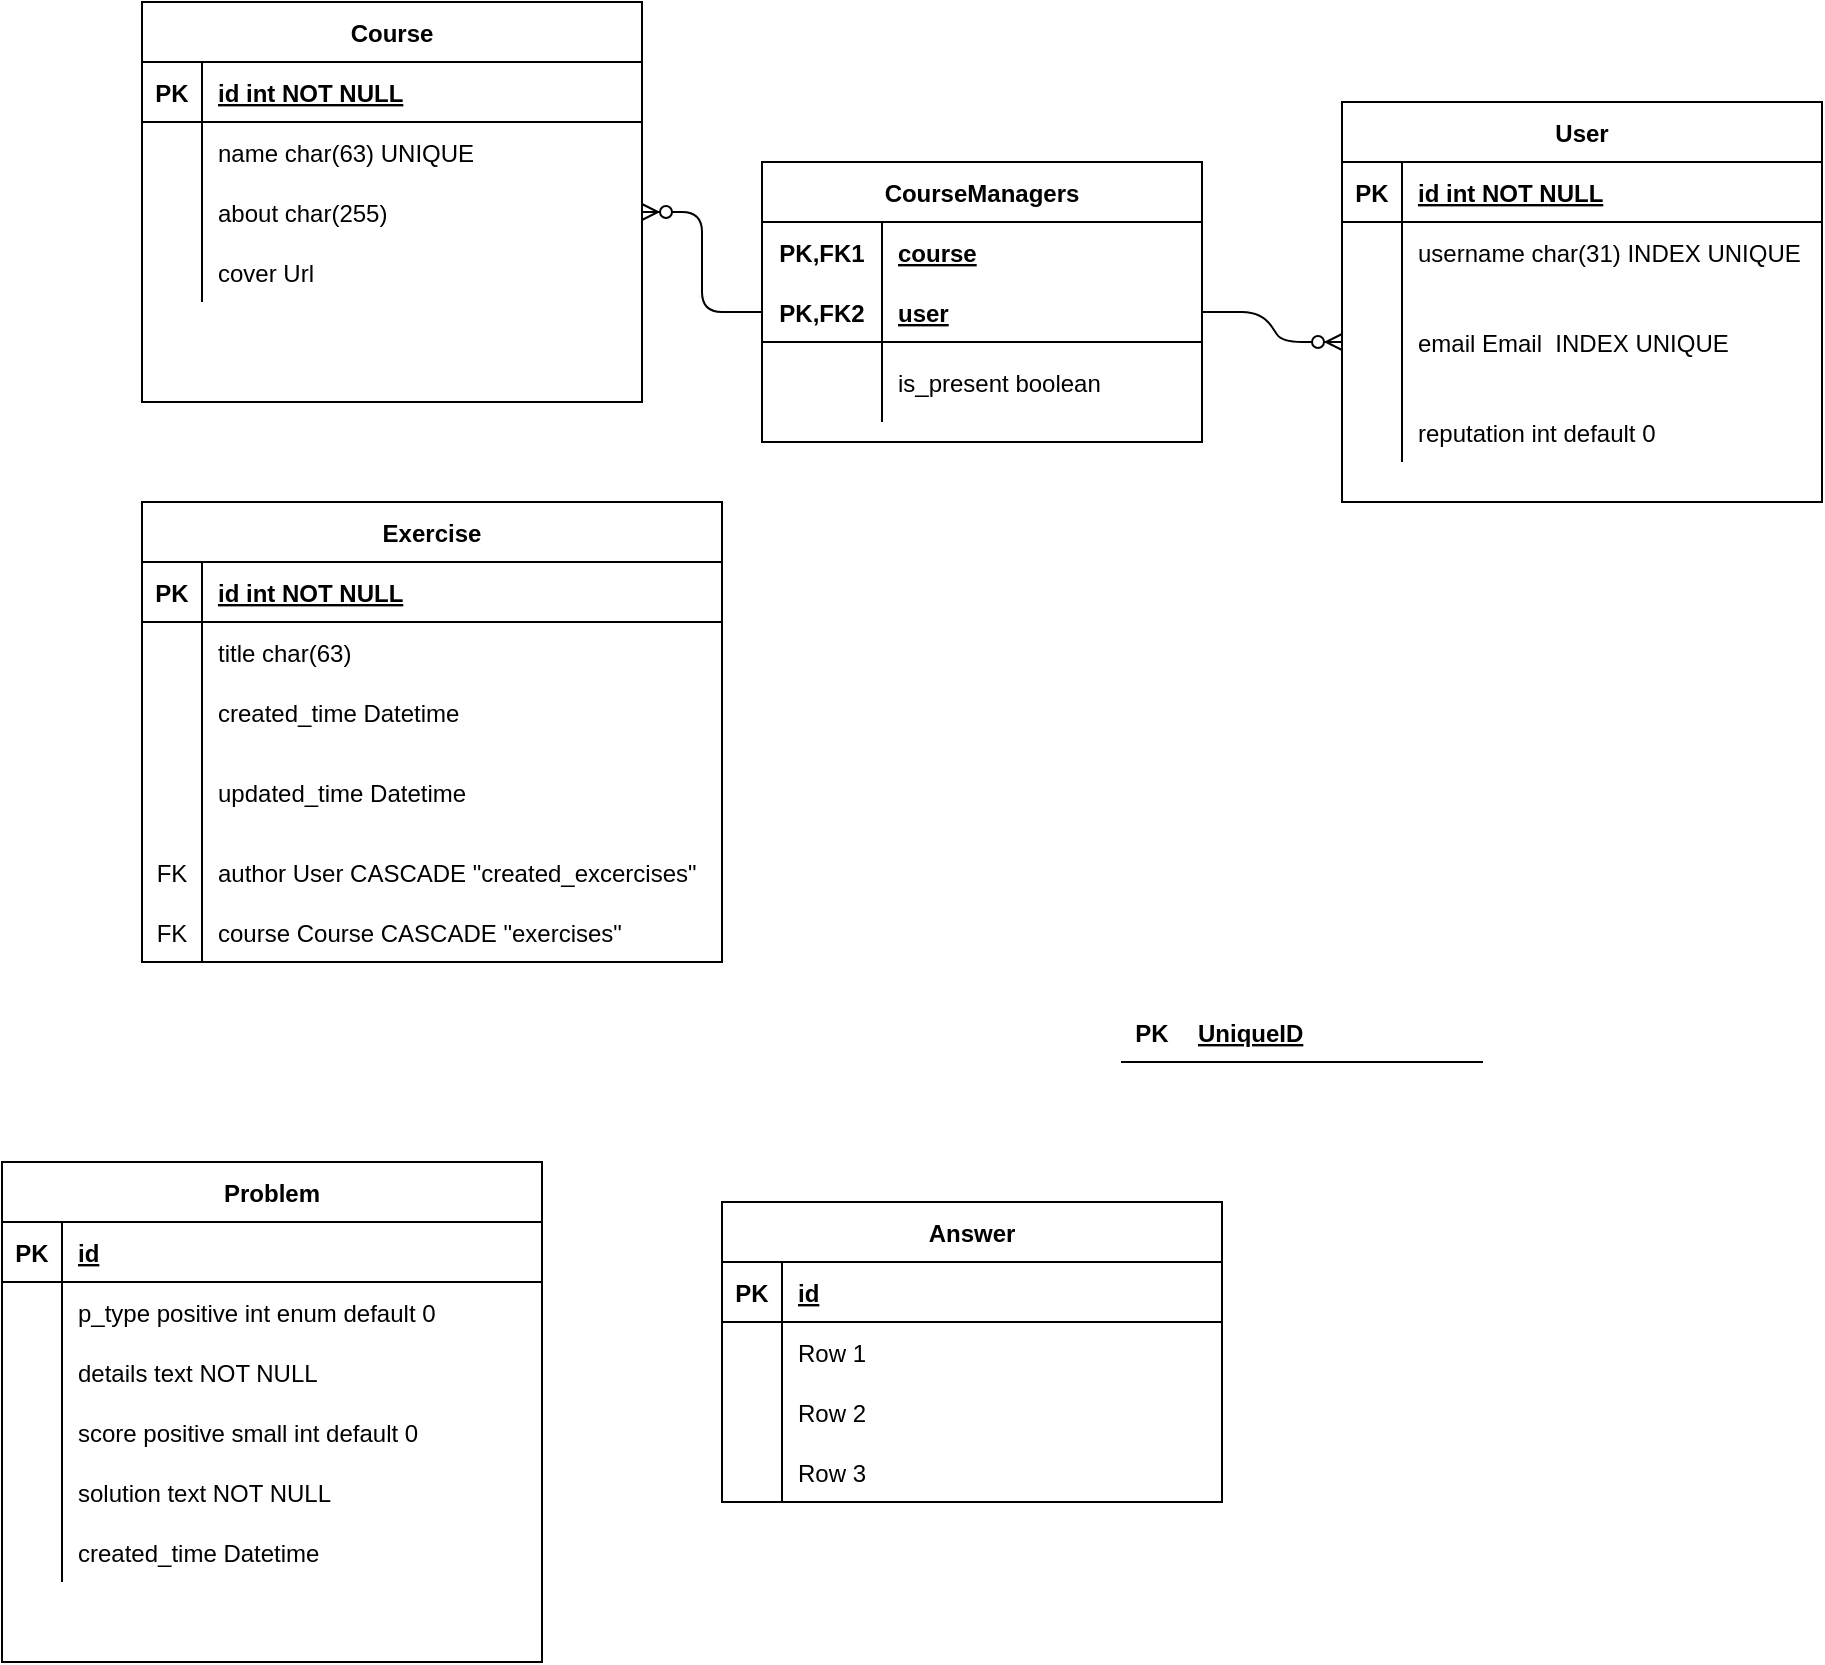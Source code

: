 <mxfile version="14.6.11" type="github">
  <diagram id="R2lEEEUBdFMjLlhIrx00" name="Page-1">
    <mxGraphModel dx="2781" dy="523" grid="1" gridSize="10" guides="1" tooltips="1" connect="1" arrows="1" fold="1" page="1" pageScale="1" pageWidth="2000" pageHeight="2000" math="0" shadow="0" extFonts="Permanent Marker^https://fonts.googleapis.com/css?family=Permanent+Marker">
      <root>
        <mxCell id="0" />
        <mxCell id="1" parent="0" />
        <mxCell id="C-vyLk0tnHw3VtMMgP7b-2" value="Course" style="shape=table;startSize=30;container=1;collapsible=1;childLayout=tableLayout;fixedRows=1;rowLines=0;fontStyle=1;align=center;resizeLast=1;" parent="1" vertex="1">
          <mxGeometry x="-230" y="270" width="250" height="200" as="geometry" />
        </mxCell>
        <mxCell id="C-vyLk0tnHw3VtMMgP7b-3" value="" style="shape=partialRectangle;collapsible=0;dropTarget=0;pointerEvents=0;fillColor=none;points=[[0,0.5],[1,0.5]];portConstraint=eastwest;top=0;left=0;right=0;bottom=1;" parent="C-vyLk0tnHw3VtMMgP7b-2" vertex="1">
          <mxGeometry y="30" width="250" height="30" as="geometry" />
        </mxCell>
        <mxCell id="C-vyLk0tnHw3VtMMgP7b-4" value="PK" style="shape=partialRectangle;overflow=hidden;connectable=0;fillColor=none;top=0;left=0;bottom=0;right=0;fontStyle=1;" parent="C-vyLk0tnHw3VtMMgP7b-3" vertex="1">
          <mxGeometry width="30" height="30" as="geometry" />
        </mxCell>
        <mxCell id="C-vyLk0tnHw3VtMMgP7b-5" value="id int NOT NULL " style="shape=partialRectangle;overflow=hidden;connectable=0;fillColor=none;top=0;left=0;bottom=0;right=0;align=left;spacingLeft=6;fontStyle=5;" parent="C-vyLk0tnHw3VtMMgP7b-3" vertex="1">
          <mxGeometry x="30" width="220" height="30" as="geometry" />
        </mxCell>
        <mxCell id="C-vyLk0tnHw3VtMMgP7b-9" value="" style="shape=partialRectangle;collapsible=0;dropTarget=0;pointerEvents=0;fillColor=none;points=[[0,0.5],[1,0.5]];portConstraint=eastwest;top=0;left=0;right=0;bottom=0;" parent="C-vyLk0tnHw3VtMMgP7b-2" vertex="1">
          <mxGeometry y="60" width="250" height="30" as="geometry" />
        </mxCell>
        <mxCell id="C-vyLk0tnHw3VtMMgP7b-10" value="" style="shape=partialRectangle;overflow=hidden;connectable=0;fillColor=none;top=0;left=0;bottom=0;right=0;" parent="C-vyLk0tnHw3VtMMgP7b-9" vertex="1">
          <mxGeometry width="30" height="30" as="geometry" />
        </mxCell>
        <mxCell id="C-vyLk0tnHw3VtMMgP7b-11" value="name char(63) UNIQUE" style="shape=partialRectangle;overflow=hidden;connectable=0;fillColor=none;top=0;left=0;bottom=0;right=0;align=left;spacingLeft=6;" parent="C-vyLk0tnHw3VtMMgP7b-9" vertex="1">
          <mxGeometry x="30" width="220" height="30" as="geometry" />
        </mxCell>
        <mxCell id="3Uc0mJd-7IxkceaXmBN4-39" value="" style="shape=partialRectangle;collapsible=0;dropTarget=0;pointerEvents=0;fillColor=none;top=0;left=0;bottom=0;right=0;points=[[0,0.5],[1,0.5]];portConstraint=eastwest;align=center;" vertex="1" parent="C-vyLk0tnHw3VtMMgP7b-2">
          <mxGeometry y="90" width="250" height="30" as="geometry" />
        </mxCell>
        <mxCell id="3Uc0mJd-7IxkceaXmBN4-40" value="" style="shape=partialRectangle;connectable=0;fillColor=none;top=0;left=0;bottom=0;right=0;editable=1;overflow=hidden;" vertex="1" parent="3Uc0mJd-7IxkceaXmBN4-39">
          <mxGeometry width="30" height="30" as="geometry" />
        </mxCell>
        <mxCell id="3Uc0mJd-7IxkceaXmBN4-41" value="about char(255)" style="shape=partialRectangle;connectable=0;fillColor=none;top=0;left=0;bottom=0;right=0;align=left;spacingLeft=6;overflow=hidden;" vertex="1" parent="3Uc0mJd-7IxkceaXmBN4-39">
          <mxGeometry x="30" width="220" height="30" as="geometry" />
        </mxCell>
        <mxCell id="3Uc0mJd-7IxkceaXmBN4-42" value="" style="shape=partialRectangle;collapsible=0;dropTarget=0;pointerEvents=0;fillColor=none;top=0;left=0;bottom=0;right=0;points=[[0,0.5],[1,0.5]];portConstraint=eastwest;align=center;" vertex="1" parent="C-vyLk0tnHw3VtMMgP7b-2">
          <mxGeometry y="120" width="250" height="30" as="geometry" />
        </mxCell>
        <mxCell id="3Uc0mJd-7IxkceaXmBN4-43" value="" style="shape=partialRectangle;connectable=0;fillColor=none;top=0;left=0;bottom=0;right=0;editable=1;overflow=hidden;" vertex="1" parent="3Uc0mJd-7IxkceaXmBN4-42">
          <mxGeometry width="30" height="30" as="geometry" />
        </mxCell>
        <mxCell id="3Uc0mJd-7IxkceaXmBN4-44" value="cover Url" style="shape=partialRectangle;connectable=0;fillColor=none;top=0;left=0;bottom=0;right=0;align=left;spacingLeft=6;overflow=hidden;" vertex="1" parent="3Uc0mJd-7IxkceaXmBN4-42">
          <mxGeometry x="30" width="220" height="30" as="geometry" />
        </mxCell>
        <mxCell id="C-vyLk0tnHw3VtMMgP7b-13" value="Exercise" style="shape=table;startSize=30;container=1;collapsible=1;childLayout=tableLayout;fixedRows=1;rowLines=0;fontStyle=1;align=center;resizeLast=1;" parent="1" vertex="1">
          <mxGeometry x="-230" y="520" width="290" height="230" as="geometry" />
        </mxCell>
        <mxCell id="C-vyLk0tnHw3VtMMgP7b-14" value="" style="shape=partialRectangle;collapsible=0;dropTarget=0;pointerEvents=0;fillColor=none;points=[[0,0.5],[1,0.5]];portConstraint=eastwest;top=0;left=0;right=0;bottom=1;" parent="C-vyLk0tnHw3VtMMgP7b-13" vertex="1">
          <mxGeometry y="30" width="290" height="30" as="geometry" />
        </mxCell>
        <mxCell id="C-vyLk0tnHw3VtMMgP7b-15" value="PK" style="shape=partialRectangle;overflow=hidden;connectable=0;fillColor=none;top=0;left=0;bottom=0;right=0;fontStyle=1;" parent="C-vyLk0tnHw3VtMMgP7b-14" vertex="1">
          <mxGeometry width="30" height="30" as="geometry" />
        </mxCell>
        <mxCell id="C-vyLk0tnHw3VtMMgP7b-16" value="id int NOT NULL " style="shape=partialRectangle;overflow=hidden;connectable=0;fillColor=none;top=0;left=0;bottom=0;right=0;align=left;spacingLeft=6;fontStyle=5;" parent="C-vyLk0tnHw3VtMMgP7b-14" vertex="1">
          <mxGeometry x="30" width="260" height="30" as="geometry" />
        </mxCell>
        <mxCell id="C-vyLk0tnHw3VtMMgP7b-20" value="" style="shape=partialRectangle;collapsible=0;dropTarget=0;pointerEvents=0;fillColor=none;points=[[0,0.5],[1,0.5]];portConstraint=eastwest;top=0;left=0;right=0;bottom=0;" parent="C-vyLk0tnHw3VtMMgP7b-13" vertex="1">
          <mxGeometry y="60" width="290" height="30" as="geometry" />
        </mxCell>
        <mxCell id="C-vyLk0tnHw3VtMMgP7b-21" value="" style="shape=partialRectangle;overflow=hidden;connectable=0;fillColor=none;top=0;left=0;bottom=0;right=0;" parent="C-vyLk0tnHw3VtMMgP7b-20" vertex="1">
          <mxGeometry width="30" height="30" as="geometry" />
        </mxCell>
        <mxCell id="C-vyLk0tnHw3VtMMgP7b-22" value="title char(63)" style="shape=partialRectangle;overflow=hidden;connectable=0;fillColor=none;top=0;left=0;bottom=0;right=0;align=left;spacingLeft=6;" parent="C-vyLk0tnHw3VtMMgP7b-20" vertex="1">
          <mxGeometry x="30" width="260" height="30" as="geometry" />
        </mxCell>
        <mxCell id="3Uc0mJd-7IxkceaXmBN4-62" value="" style="shape=partialRectangle;collapsible=0;dropTarget=0;pointerEvents=0;fillColor=none;top=0;left=0;bottom=0;right=0;points=[[0,0.5],[1,0.5]];portConstraint=eastwest;align=center;" vertex="1" parent="C-vyLk0tnHw3VtMMgP7b-13">
          <mxGeometry y="90" width="290" height="30" as="geometry" />
        </mxCell>
        <mxCell id="3Uc0mJd-7IxkceaXmBN4-63" value="" style="shape=partialRectangle;connectable=0;fillColor=none;top=0;left=0;bottom=0;right=0;editable=1;overflow=hidden;" vertex="1" parent="3Uc0mJd-7IxkceaXmBN4-62">
          <mxGeometry width="30" height="30" as="geometry" />
        </mxCell>
        <mxCell id="3Uc0mJd-7IxkceaXmBN4-64" value="created_time Datetime" style="shape=partialRectangle;connectable=0;fillColor=none;top=0;left=0;bottom=0;right=0;align=left;spacingLeft=6;overflow=hidden;" vertex="1" parent="3Uc0mJd-7IxkceaXmBN4-62">
          <mxGeometry x="30" width="260" height="30" as="geometry" />
        </mxCell>
        <mxCell id="3Uc0mJd-7IxkceaXmBN4-65" value="" style="shape=partialRectangle;collapsible=0;dropTarget=0;pointerEvents=0;fillColor=none;top=0;left=0;bottom=0;right=0;points=[[0,0.5],[1,0.5]];portConstraint=eastwest;align=center;" vertex="1" parent="C-vyLk0tnHw3VtMMgP7b-13">
          <mxGeometry y="120" width="290" height="50" as="geometry" />
        </mxCell>
        <mxCell id="3Uc0mJd-7IxkceaXmBN4-66" value="" style="shape=partialRectangle;connectable=0;fillColor=none;top=0;left=0;bottom=0;right=0;editable=1;overflow=hidden;" vertex="1" parent="3Uc0mJd-7IxkceaXmBN4-65">
          <mxGeometry width="30" height="50" as="geometry" />
        </mxCell>
        <mxCell id="3Uc0mJd-7IxkceaXmBN4-67" value="updated_time Datetime" style="shape=partialRectangle;connectable=0;fillColor=none;top=0;left=0;bottom=0;right=0;align=left;spacingLeft=6;overflow=hidden;" vertex="1" parent="3Uc0mJd-7IxkceaXmBN4-65">
          <mxGeometry x="30" width="260" height="50" as="geometry" />
        </mxCell>
        <mxCell id="3Uc0mJd-7IxkceaXmBN4-72" value="" style="shape=partialRectangle;collapsible=0;dropTarget=0;pointerEvents=0;fillColor=none;top=0;left=0;bottom=0;right=0;points=[[0,0.5],[1,0.5]];portConstraint=eastwest;align=center;" vertex="1" parent="C-vyLk0tnHw3VtMMgP7b-13">
          <mxGeometry y="170" width="290" height="30" as="geometry" />
        </mxCell>
        <mxCell id="3Uc0mJd-7IxkceaXmBN4-73" value="FK" style="shape=partialRectangle;connectable=0;fillColor=none;top=0;left=0;bottom=0;right=0;fontStyle=0;overflow=hidden;" vertex="1" parent="3Uc0mJd-7IxkceaXmBN4-72">
          <mxGeometry width="30" height="30" as="geometry" />
        </mxCell>
        <mxCell id="3Uc0mJd-7IxkceaXmBN4-74" value="author User CASCADE &quot;created_excercises&quot;" style="shape=partialRectangle;connectable=0;fillColor=none;top=0;left=0;bottom=0;right=0;align=left;spacingLeft=6;fontStyle=0;overflow=hidden;" vertex="1" parent="3Uc0mJd-7IxkceaXmBN4-72">
          <mxGeometry x="30" width="260" height="30" as="geometry" />
        </mxCell>
        <mxCell id="3Uc0mJd-7IxkceaXmBN4-75" value="" style="shape=partialRectangle;collapsible=0;dropTarget=0;pointerEvents=0;fillColor=none;top=0;left=0;bottom=0;right=0;points=[[0,0.5],[1,0.5]];portConstraint=eastwest;align=center;" vertex="1" parent="C-vyLk0tnHw3VtMMgP7b-13">
          <mxGeometry y="200" width="290" height="30" as="geometry" />
        </mxCell>
        <mxCell id="3Uc0mJd-7IxkceaXmBN4-76" value="FK" style="shape=partialRectangle;connectable=0;fillColor=none;top=0;left=0;bottom=0;right=0;fontStyle=0;overflow=hidden;" vertex="1" parent="3Uc0mJd-7IxkceaXmBN4-75">
          <mxGeometry width="30" height="30" as="geometry" />
        </mxCell>
        <mxCell id="3Uc0mJd-7IxkceaXmBN4-77" value="course Course CASCADE &quot;exercises&quot;" style="shape=partialRectangle;connectable=0;fillColor=none;top=0;left=0;bottom=0;right=0;align=left;spacingLeft=6;fontStyle=0;overflow=hidden;" vertex="1" parent="3Uc0mJd-7IxkceaXmBN4-75">
          <mxGeometry x="30" width="260" height="30" as="geometry" />
        </mxCell>
        <mxCell id="C-vyLk0tnHw3VtMMgP7b-23" value="User" style="shape=table;startSize=30;container=1;collapsible=1;childLayout=tableLayout;fixedRows=1;rowLines=0;fontStyle=1;align=center;resizeLast=1;" parent="1" vertex="1">
          <mxGeometry x="370" y="320" width="240" height="200" as="geometry">
            <mxRectangle x="120" y="120" width="60" height="30" as="alternateBounds" />
          </mxGeometry>
        </mxCell>
        <mxCell id="C-vyLk0tnHw3VtMMgP7b-24" value="" style="shape=partialRectangle;collapsible=0;dropTarget=0;pointerEvents=0;fillColor=none;points=[[0,0.5],[1,0.5]];portConstraint=eastwest;top=0;left=0;right=0;bottom=1;" parent="C-vyLk0tnHw3VtMMgP7b-23" vertex="1">
          <mxGeometry y="30" width="240" height="30" as="geometry" />
        </mxCell>
        <mxCell id="C-vyLk0tnHw3VtMMgP7b-25" value="PK" style="shape=partialRectangle;overflow=hidden;connectable=0;fillColor=none;top=0;left=0;bottom=0;right=0;fontStyle=1;" parent="C-vyLk0tnHw3VtMMgP7b-24" vertex="1">
          <mxGeometry width="30" height="30" as="geometry" />
        </mxCell>
        <mxCell id="C-vyLk0tnHw3VtMMgP7b-26" value="id int NOT NULL " style="shape=partialRectangle;overflow=hidden;connectable=0;fillColor=none;top=0;left=0;bottom=0;right=0;align=left;spacingLeft=6;fontStyle=5;" parent="C-vyLk0tnHw3VtMMgP7b-24" vertex="1">
          <mxGeometry x="30" width="210" height="30" as="geometry" />
        </mxCell>
        <mxCell id="C-vyLk0tnHw3VtMMgP7b-27" value="" style="shape=partialRectangle;collapsible=0;dropTarget=0;pointerEvents=0;fillColor=none;points=[[0,0.5],[1,0.5]];portConstraint=eastwest;top=0;left=0;right=0;bottom=0;" parent="C-vyLk0tnHw3VtMMgP7b-23" vertex="1">
          <mxGeometry y="60" width="240" height="30" as="geometry" />
        </mxCell>
        <mxCell id="C-vyLk0tnHw3VtMMgP7b-28" value="" style="shape=partialRectangle;overflow=hidden;connectable=0;fillColor=none;top=0;left=0;bottom=0;right=0;" parent="C-vyLk0tnHw3VtMMgP7b-27" vertex="1">
          <mxGeometry width="30" height="30" as="geometry" />
        </mxCell>
        <mxCell id="C-vyLk0tnHw3VtMMgP7b-29" value="username char(31) INDEX UNIQUE" style="shape=partialRectangle;overflow=hidden;connectable=0;fillColor=none;top=0;left=0;bottom=0;right=0;align=left;spacingLeft=6;" parent="C-vyLk0tnHw3VtMMgP7b-27" vertex="1">
          <mxGeometry x="30" width="210" height="30" as="geometry" />
        </mxCell>
        <mxCell id="3Uc0mJd-7IxkceaXmBN4-33" value="" style="shape=partialRectangle;collapsible=0;dropTarget=0;pointerEvents=0;fillColor=none;top=0;left=0;bottom=0;right=0;points=[[0,0.5],[1,0.5]];portConstraint=eastwest;align=center;" vertex="1" parent="C-vyLk0tnHw3VtMMgP7b-23">
          <mxGeometry y="90" width="240" height="60" as="geometry" />
        </mxCell>
        <mxCell id="3Uc0mJd-7IxkceaXmBN4-34" value="" style="shape=partialRectangle;connectable=0;fillColor=none;top=0;left=0;bottom=0;right=0;editable=1;overflow=hidden;" vertex="1" parent="3Uc0mJd-7IxkceaXmBN4-33">
          <mxGeometry width="30" height="60" as="geometry" />
        </mxCell>
        <mxCell id="3Uc0mJd-7IxkceaXmBN4-35" value="email Email  INDEX UNIQUE" style="shape=partialRectangle;connectable=0;fillColor=none;top=0;left=0;bottom=0;right=0;align=left;spacingLeft=6;overflow=hidden;" vertex="1" parent="3Uc0mJd-7IxkceaXmBN4-33">
          <mxGeometry x="30" width="210" height="60" as="geometry" />
        </mxCell>
        <mxCell id="3Uc0mJd-7IxkceaXmBN4-36" value="" style="shape=partialRectangle;collapsible=0;dropTarget=0;pointerEvents=0;fillColor=none;top=0;left=0;bottom=0;right=0;points=[[0,0.5],[1,0.5]];portConstraint=eastwest;align=center;" vertex="1" parent="C-vyLk0tnHw3VtMMgP7b-23">
          <mxGeometry y="150" width="240" height="30" as="geometry" />
        </mxCell>
        <mxCell id="3Uc0mJd-7IxkceaXmBN4-37" value="" style="shape=partialRectangle;connectable=0;fillColor=none;top=0;left=0;bottom=0;right=0;editable=1;overflow=hidden;" vertex="1" parent="3Uc0mJd-7IxkceaXmBN4-36">
          <mxGeometry width="30" height="30" as="geometry" />
        </mxCell>
        <mxCell id="3Uc0mJd-7IxkceaXmBN4-38" value="reputation int default 0" style="shape=partialRectangle;connectable=0;fillColor=none;top=0;left=0;bottom=0;right=0;align=left;spacingLeft=6;overflow=hidden;" vertex="1" parent="3Uc0mJd-7IxkceaXmBN4-36">
          <mxGeometry x="30" width="210" height="30" as="geometry" />
        </mxCell>
        <mxCell id="3Uc0mJd-7IxkceaXmBN4-1" value="Problem" style="shape=table;startSize=30;container=1;collapsible=1;childLayout=tableLayout;fixedRows=1;rowLines=0;fontStyle=1;align=center;resizeLast=1;" vertex="1" parent="1">
          <mxGeometry x="-300" y="850" width="270" height="250" as="geometry" />
        </mxCell>
        <mxCell id="3Uc0mJd-7IxkceaXmBN4-2" value="" style="shape=partialRectangle;collapsible=0;dropTarget=0;pointerEvents=0;fillColor=none;top=0;left=0;bottom=1;right=0;points=[[0,0.5],[1,0.5]];portConstraint=eastwest;" vertex="1" parent="3Uc0mJd-7IxkceaXmBN4-1">
          <mxGeometry y="30" width="270" height="30" as="geometry" />
        </mxCell>
        <mxCell id="3Uc0mJd-7IxkceaXmBN4-3" value="PK" style="shape=partialRectangle;connectable=0;fillColor=none;top=0;left=0;bottom=0;right=0;fontStyle=1;overflow=hidden;" vertex="1" parent="3Uc0mJd-7IxkceaXmBN4-2">
          <mxGeometry width="30" height="30" as="geometry" />
        </mxCell>
        <mxCell id="3Uc0mJd-7IxkceaXmBN4-4" value="id" style="shape=partialRectangle;connectable=0;fillColor=none;top=0;left=0;bottom=0;right=0;align=left;spacingLeft=6;fontStyle=5;overflow=hidden;" vertex="1" parent="3Uc0mJd-7IxkceaXmBN4-2">
          <mxGeometry x="30" width="240" height="30" as="geometry" />
        </mxCell>
        <mxCell id="3Uc0mJd-7IxkceaXmBN4-5" value="" style="shape=partialRectangle;collapsible=0;dropTarget=0;pointerEvents=0;fillColor=none;top=0;left=0;bottom=0;right=0;points=[[0,0.5],[1,0.5]];portConstraint=eastwest;" vertex="1" parent="3Uc0mJd-7IxkceaXmBN4-1">
          <mxGeometry y="60" width="270" height="30" as="geometry" />
        </mxCell>
        <mxCell id="3Uc0mJd-7IxkceaXmBN4-6" value="" style="shape=partialRectangle;connectable=0;fillColor=none;top=0;left=0;bottom=0;right=0;editable=1;overflow=hidden;" vertex="1" parent="3Uc0mJd-7IxkceaXmBN4-5">
          <mxGeometry width="30" height="30" as="geometry" />
        </mxCell>
        <mxCell id="3Uc0mJd-7IxkceaXmBN4-7" value="p_type positive int enum default 0" style="shape=partialRectangle;connectable=0;fillColor=none;top=0;left=0;bottom=0;right=0;align=left;spacingLeft=6;overflow=hidden;" vertex="1" parent="3Uc0mJd-7IxkceaXmBN4-5">
          <mxGeometry x="30" width="240" height="30" as="geometry" />
        </mxCell>
        <mxCell id="3Uc0mJd-7IxkceaXmBN4-8" value="" style="shape=partialRectangle;collapsible=0;dropTarget=0;pointerEvents=0;fillColor=none;top=0;left=0;bottom=0;right=0;points=[[0,0.5],[1,0.5]];portConstraint=eastwest;" vertex="1" parent="3Uc0mJd-7IxkceaXmBN4-1">
          <mxGeometry y="90" width="270" height="30" as="geometry" />
        </mxCell>
        <mxCell id="3Uc0mJd-7IxkceaXmBN4-9" value="" style="shape=partialRectangle;connectable=0;fillColor=none;top=0;left=0;bottom=0;right=0;editable=1;overflow=hidden;" vertex="1" parent="3Uc0mJd-7IxkceaXmBN4-8">
          <mxGeometry width="30" height="30" as="geometry" />
        </mxCell>
        <mxCell id="3Uc0mJd-7IxkceaXmBN4-10" value="details text NOT NULL" style="shape=partialRectangle;connectable=0;fillColor=none;top=0;left=0;bottom=0;right=0;align=left;spacingLeft=6;overflow=hidden;" vertex="1" parent="3Uc0mJd-7IxkceaXmBN4-8">
          <mxGeometry x="30" width="240" height="30" as="geometry" />
        </mxCell>
        <mxCell id="3Uc0mJd-7IxkceaXmBN4-11" value="" style="shape=partialRectangle;collapsible=0;dropTarget=0;pointerEvents=0;fillColor=none;top=0;left=0;bottom=0;right=0;points=[[0,0.5],[1,0.5]];portConstraint=eastwest;" vertex="1" parent="3Uc0mJd-7IxkceaXmBN4-1">
          <mxGeometry y="120" width="270" height="30" as="geometry" />
        </mxCell>
        <mxCell id="3Uc0mJd-7IxkceaXmBN4-12" value="" style="shape=partialRectangle;connectable=0;fillColor=none;top=0;left=0;bottom=0;right=0;editable=1;overflow=hidden;" vertex="1" parent="3Uc0mJd-7IxkceaXmBN4-11">
          <mxGeometry width="30" height="30" as="geometry" />
        </mxCell>
        <mxCell id="3Uc0mJd-7IxkceaXmBN4-13" value="score positive small int default 0" style="shape=partialRectangle;connectable=0;fillColor=none;top=0;left=0;bottom=0;right=0;align=left;spacingLeft=6;overflow=hidden;" vertex="1" parent="3Uc0mJd-7IxkceaXmBN4-11">
          <mxGeometry x="30" width="240" height="30" as="geometry" />
        </mxCell>
        <mxCell id="3Uc0mJd-7IxkceaXmBN4-79" value="" style="shape=partialRectangle;collapsible=0;dropTarget=0;pointerEvents=0;fillColor=none;top=0;left=0;bottom=0;right=0;points=[[0,0.5],[1,0.5]];portConstraint=eastwest;" vertex="1" parent="3Uc0mJd-7IxkceaXmBN4-1">
          <mxGeometry y="150" width="270" height="30" as="geometry" />
        </mxCell>
        <mxCell id="3Uc0mJd-7IxkceaXmBN4-80" value="" style="shape=partialRectangle;connectable=0;fillColor=none;top=0;left=0;bottom=0;right=0;editable=1;overflow=hidden;" vertex="1" parent="3Uc0mJd-7IxkceaXmBN4-79">
          <mxGeometry width="30" height="30" as="geometry" />
        </mxCell>
        <mxCell id="3Uc0mJd-7IxkceaXmBN4-81" value="solution text NOT NULL" style="shape=partialRectangle;connectable=0;fillColor=none;top=0;left=0;bottom=0;right=0;align=left;spacingLeft=6;overflow=hidden;" vertex="1" parent="3Uc0mJd-7IxkceaXmBN4-79">
          <mxGeometry x="30" width="240" height="30" as="geometry" />
        </mxCell>
        <mxCell id="3Uc0mJd-7IxkceaXmBN4-82" value="" style="shape=partialRectangle;collapsible=0;dropTarget=0;pointerEvents=0;fillColor=none;top=0;left=0;bottom=0;right=0;points=[[0,0.5],[1,0.5]];portConstraint=eastwest;align=center;" vertex="1" parent="3Uc0mJd-7IxkceaXmBN4-1">
          <mxGeometry y="180" width="270" height="30" as="geometry" />
        </mxCell>
        <mxCell id="3Uc0mJd-7IxkceaXmBN4-83" value="" style="shape=partialRectangle;connectable=0;fillColor=none;top=0;left=0;bottom=0;right=0;editable=1;overflow=hidden;" vertex="1" parent="3Uc0mJd-7IxkceaXmBN4-82">
          <mxGeometry width="30" height="30" as="geometry" />
        </mxCell>
        <mxCell id="3Uc0mJd-7IxkceaXmBN4-84" value="created_time Datetime" style="shape=partialRectangle;connectable=0;fillColor=none;top=0;left=0;bottom=0;right=0;align=left;spacingLeft=6;overflow=hidden;" vertex="1" parent="3Uc0mJd-7IxkceaXmBN4-82">
          <mxGeometry x="30" width="240" height="30" as="geometry" />
        </mxCell>
        <mxCell id="3Uc0mJd-7IxkceaXmBN4-14" value="Answer" style="shape=table;startSize=30;container=1;collapsible=1;childLayout=tableLayout;fixedRows=1;rowLines=0;fontStyle=1;align=center;resizeLast=1;" vertex="1" parent="1">
          <mxGeometry x="60" y="870" width="250" height="150" as="geometry" />
        </mxCell>
        <mxCell id="3Uc0mJd-7IxkceaXmBN4-15" value="" style="shape=partialRectangle;collapsible=0;dropTarget=0;pointerEvents=0;fillColor=none;top=0;left=0;bottom=1;right=0;points=[[0,0.5],[1,0.5]];portConstraint=eastwest;" vertex="1" parent="3Uc0mJd-7IxkceaXmBN4-14">
          <mxGeometry y="30" width="250" height="30" as="geometry" />
        </mxCell>
        <mxCell id="3Uc0mJd-7IxkceaXmBN4-16" value="PK" style="shape=partialRectangle;connectable=0;fillColor=none;top=0;left=0;bottom=0;right=0;fontStyle=1;overflow=hidden;" vertex="1" parent="3Uc0mJd-7IxkceaXmBN4-15">
          <mxGeometry width="30" height="30" as="geometry" />
        </mxCell>
        <mxCell id="3Uc0mJd-7IxkceaXmBN4-17" value="id" style="shape=partialRectangle;connectable=0;fillColor=none;top=0;left=0;bottom=0;right=0;align=left;spacingLeft=6;fontStyle=5;overflow=hidden;" vertex="1" parent="3Uc0mJd-7IxkceaXmBN4-15">
          <mxGeometry x="30" width="220" height="30" as="geometry" />
        </mxCell>
        <mxCell id="3Uc0mJd-7IxkceaXmBN4-18" value="" style="shape=partialRectangle;collapsible=0;dropTarget=0;pointerEvents=0;fillColor=none;top=0;left=0;bottom=0;right=0;points=[[0,0.5],[1,0.5]];portConstraint=eastwest;" vertex="1" parent="3Uc0mJd-7IxkceaXmBN4-14">
          <mxGeometry y="60" width="250" height="30" as="geometry" />
        </mxCell>
        <mxCell id="3Uc0mJd-7IxkceaXmBN4-19" value="" style="shape=partialRectangle;connectable=0;fillColor=none;top=0;left=0;bottom=0;right=0;editable=1;overflow=hidden;" vertex="1" parent="3Uc0mJd-7IxkceaXmBN4-18">
          <mxGeometry width="30" height="30" as="geometry" />
        </mxCell>
        <mxCell id="3Uc0mJd-7IxkceaXmBN4-20" value="Row 1" style="shape=partialRectangle;connectable=0;fillColor=none;top=0;left=0;bottom=0;right=0;align=left;spacingLeft=6;overflow=hidden;" vertex="1" parent="3Uc0mJd-7IxkceaXmBN4-18">
          <mxGeometry x="30" width="220" height="30" as="geometry" />
        </mxCell>
        <mxCell id="3Uc0mJd-7IxkceaXmBN4-21" value="" style="shape=partialRectangle;collapsible=0;dropTarget=0;pointerEvents=0;fillColor=none;top=0;left=0;bottom=0;right=0;points=[[0,0.5],[1,0.5]];portConstraint=eastwest;" vertex="1" parent="3Uc0mJd-7IxkceaXmBN4-14">
          <mxGeometry y="90" width="250" height="30" as="geometry" />
        </mxCell>
        <mxCell id="3Uc0mJd-7IxkceaXmBN4-22" value="" style="shape=partialRectangle;connectable=0;fillColor=none;top=0;left=0;bottom=0;right=0;editable=1;overflow=hidden;" vertex="1" parent="3Uc0mJd-7IxkceaXmBN4-21">
          <mxGeometry width="30" height="30" as="geometry" />
        </mxCell>
        <mxCell id="3Uc0mJd-7IxkceaXmBN4-23" value="Row 2" style="shape=partialRectangle;connectable=0;fillColor=none;top=0;left=0;bottom=0;right=0;align=left;spacingLeft=6;overflow=hidden;" vertex="1" parent="3Uc0mJd-7IxkceaXmBN4-21">
          <mxGeometry x="30" width="220" height="30" as="geometry" />
        </mxCell>
        <mxCell id="3Uc0mJd-7IxkceaXmBN4-24" value="" style="shape=partialRectangle;collapsible=0;dropTarget=0;pointerEvents=0;fillColor=none;top=0;left=0;bottom=0;right=0;points=[[0,0.5],[1,0.5]];portConstraint=eastwest;" vertex="1" parent="3Uc0mJd-7IxkceaXmBN4-14">
          <mxGeometry y="120" width="250" height="30" as="geometry" />
        </mxCell>
        <mxCell id="3Uc0mJd-7IxkceaXmBN4-25" value="" style="shape=partialRectangle;connectable=0;fillColor=none;top=0;left=0;bottom=0;right=0;editable=1;overflow=hidden;" vertex="1" parent="3Uc0mJd-7IxkceaXmBN4-24">
          <mxGeometry width="30" height="30" as="geometry" />
        </mxCell>
        <mxCell id="3Uc0mJd-7IxkceaXmBN4-26" value="Row 3" style="shape=partialRectangle;connectable=0;fillColor=none;top=0;left=0;bottom=0;right=0;align=left;spacingLeft=6;overflow=hidden;" vertex="1" parent="3Uc0mJd-7IxkceaXmBN4-24">
          <mxGeometry x="30" width="220" height="30" as="geometry" />
        </mxCell>
        <mxCell id="3Uc0mJd-7IxkceaXmBN4-47" value="CourseManagers" style="shape=table;startSize=30;container=1;collapsible=1;childLayout=tableLayout;fixedRows=1;rowLines=0;fontStyle=1;align=center;resizeLast=1;" vertex="1" parent="1">
          <mxGeometry x="80" y="350" width="220" height="140" as="geometry" />
        </mxCell>
        <mxCell id="3Uc0mJd-7IxkceaXmBN4-48" value="" style="shape=partialRectangle;collapsible=0;dropTarget=0;pointerEvents=0;fillColor=none;top=0;left=0;bottom=0;right=0;points=[[0,0.5],[1,0.5]];portConstraint=eastwest;" vertex="1" parent="3Uc0mJd-7IxkceaXmBN4-47">
          <mxGeometry y="30" width="220" height="30" as="geometry" />
        </mxCell>
        <mxCell id="3Uc0mJd-7IxkceaXmBN4-49" value="PK,FK1" style="shape=partialRectangle;connectable=0;fillColor=none;top=0;left=0;bottom=0;right=0;fontStyle=1;overflow=hidden;" vertex="1" parent="3Uc0mJd-7IxkceaXmBN4-48">
          <mxGeometry width="60" height="30" as="geometry" />
        </mxCell>
        <mxCell id="3Uc0mJd-7IxkceaXmBN4-50" value="course" style="shape=partialRectangle;connectable=0;fillColor=none;top=0;left=0;bottom=0;right=0;align=left;spacingLeft=6;fontStyle=5;overflow=hidden;" vertex="1" parent="3Uc0mJd-7IxkceaXmBN4-48">
          <mxGeometry x="60" width="160" height="30" as="geometry" />
        </mxCell>
        <mxCell id="3Uc0mJd-7IxkceaXmBN4-51" value="" style="shape=partialRectangle;collapsible=0;dropTarget=0;pointerEvents=0;fillColor=none;top=0;left=0;bottom=1;right=0;points=[[0,0.5],[1,0.5]];portConstraint=eastwest;" vertex="1" parent="3Uc0mJd-7IxkceaXmBN4-47">
          <mxGeometry y="60" width="220" height="30" as="geometry" />
        </mxCell>
        <mxCell id="3Uc0mJd-7IxkceaXmBN4-52" value="PK,FK2" style="shape=partialRectangle;connectable=0;fillColor=none;top=0;left=0;bottom=0;right=0;fontStyle=1;overflow=hidden;" vertex="1" parent="3Uc0mJd-7IxkceaXmBN4-51">
          <mxGeometry width="60" height="30" as="geometry" />
        </mxCell>
        <mxCell id="3Uc0mJd-7IxkceaXmBN4-53" value="user" style="shape=partialRectangle;connectable=0;fillColor=none;top=0;left=0;bottom=0;right=0;align=left;spacingLeft=6;fontStyle=5;overflow=hidden;" vertex="1" parent="3Uc0mJd-7IxkceaXmBN4-51">
          <mxGeometry x="60" width="160" height="30" as="geometry" />
        </mxCell>
        <mxCell id="3Uc0mJd-7IxkceaXmBN4-54" value="" style="shape=partialRectangle;collapsible=0;dropTarget=0;pointerEvents=0;fillColor=none;top=0;left=0;bottom=0;right=0;points=[[0,0.5],[1,0.5]];portConstraint=eastwest;" vertex="1" parent="3Uc0mJd-7IxkceaXmBN4-47">
          <mxGeometry y="90" width="220" height="40" as="geometry" />
        </mxCell>
        <mxCell id="3Uc0mJd-7IxkceaXmBN4-55" value="" style="shape=partialRectangle;connectable=0;fillColor=none;top=0;left=0;bottom=0;right=0;editable=1;overflow=hidden;" vertex="1" parent="3Uc0mJd-7IxkceaXmBN4-54">
          <mxGeometry width="60" height="40" as="geometry" />
        </mxCell>
        <mxCell id="3Uc0mJd-7IxkceaXmBN4-56" value="is_present boolean" style="shape=partialRectangle;connectable=0;fillColor=none;top=0;left=0;bottom=0;right=0;align=left;spacingLeft=6;overflow=hidden;" vertex="1" parent="3Uc0mJd-7IxkceaXmBN4-54">
          <mxGeometry x="60" width="160" height="40" as="geometry" />
        </mxCell>
        <mxCell id="3Uc0mJd-7IxkceaXmBN4-60" value="" style="edgeStyle=entityRelationEdgeStyle;fontSize=12;html=1;endArrow=ERzeroToMany;endFill=1;entryX=0;entryY=0.5;entryDx=0;entryDy=0;exitX=1;exitY=0.5;exitDx=0;exitDy=0;" edge="1" parent="1" source="3Uc0mJd-7IxkceaXmBN4-51" target="3Uc0mJd-7IxkceaXmBN4-33">
          <mxGeometry width="100" height="100" relative="1" as="geometry">
            <mxPoint x="320" y="650" as="sourcePoint" />
            <mxPoint x="420" y="550" as="targetPoint" />
          </mxGeometry>
        </mxCell>
        <mxCell id="3Uc0mJd-7IxkceaXmBN4-61" value="" style="edgeStyle=entityRelationEdgeStyle;fontSize=12;html=1;endArrow=ERzeroToMany;endFill=1;entryX=1;entryY=0.5;entryDx=0;entryDy=0;exitX=0;exitY=0.5;exitDx=0;exitDy=0;" edge="1" parent="1" source="3Uc0mJd-7IxkceaXmBN4-51" target="3Uc0mJd-7IxkceaXmBN4-39">
          <mxGeometry width="100" height="100" relative="1" as="geometry">
            <mxPoint x="190" y="620" as="sourcePoint" />
            <mxPoint x="290" y="520" as="targetPoint" />
          </mxGeometry>
        </mxCell>
        <mxCell id="3Uc0mJd-7IxkceaXmBN4-68" value="" style="shape=table;startSize=0;container=1;collapsible=1;childLayout=tableLayout;fixedRows=1;rowLines=0;fontStyle=0;align=center;resizeLast=1;strokeColor=none;fillColor=none;" vertex="1" parent="1">
          <mxGeometry x="260" y="770" width="180" height="30" as="geometry" />
        </mxCell>
        <mxCell id="3Uc0mJd-7IxkceaXmBN4-69" value="" style="shape=partialRectangle;collapsible=0;dropTarget=0;pointerEvents=0;fillColor=none;top=0;left=0;bottom=1;right=0;points=[[0,0.5],[1,0.5]];portConstraint=eastwest;" vertex="1" parent="3Uc0mJd-7IxkceaXmBN4-68">
          <mxGeometry width="180" height="30" as="geometry" />
        </mxCell>
        <mxCell id="3Uc0mJd-7IxkceaXmBN4-70" value="PK" style="shape=partialRectangle;connectable=0;fillColor=none;top=0;left=0;bottom=0;right=0;fontStyle=1;overflow=hidden;" vertex="1" parent="3Uc0mJd-7IxkceaXmBN4-69">
          <mxGeometry width="30" height="30" as="geometry" />
        </mxCell>
        <mxCell id="3Uc0mJd-7IxkceaXmBN4-71" value="UniqueID" style="shape=partialRectangle;connectable=0;fillColor=none;top=0;left=0;bottom=0;right=0;align=left;spacingLeft=6;fontStyle=5;overflow=hidden;" vertex="1" parent="3Uc0mJd-7IxkceaXmBN4-69">
          <mxGeometry x="30" width="150" height="30" as="geometry" />
        </mxCell>
      </root>
    </mxGraphModel>
  </diagram>
</mxfile>
